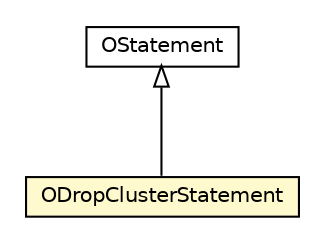 #!/usr/local/bin/dot
#
# Class diagram 
# Generated by UMLGraph version R5_6-24-gf6e263 (http://www.umlgraph.org/)
#

digraph G {
	edge [fontname="Helvetica",fontsize=10,labelfontname="Helvetica",labelfontsize=10];
	node [fontname="Helvetica",fontsize=10,shape=plaintext];
	nodesep=0.25;
	ranksep=0.5;
	// com.orientechnologies.orient.core.sql.parser.OStatement
	c1628436 [label=<<table title="com.orientechnologies.orient.core.sql.parser.OStatement" border="0" cellborder="1" cellspacing="0" cellpadding="2" port="p" href="./OStatement.html">
		<tr><td><table border="0" cellspacing="0" cellpadding="1">
<tr><td align="center" balign="center"> OStatement </td></tr>
		</table></td></tr>
		</table>>, URL="./OStatement.html", fontname="Helvetica", fontcolor="black", fontsize=10.0];
	// com.orientechnologies.orient.core.sql.parser.ODropClusterStatement
	c1628563 [label=<<table title="com.orientechnologies.orient.core.sql.parser.ODropClusterStatement" border="0" cellborder="1" cellspacing="0" cellpadding="2" port="p" bgcolor="lemonChiffon" href="./ODropClusterStatement.html">
		<tr><td><table border="0" cellspacing="0" cellpadding="1">
<tr><td align="center" balign="center"> ODropClusterStatement </td></tr>
		</table></td></tr>
		</table>>, URL="./ODropClusterStatement.html", fontname="Helvetica", fontcolor="black", fontsize=10.0];
	//com.orientechnologies.orient.core.sql.parser.ODropClusterStatement extends com.orientechnologies.orient.core.sql.parser.OStatement
	c1628436:p -> c1628563:p [dir=back,arrowtail=empty];
}

